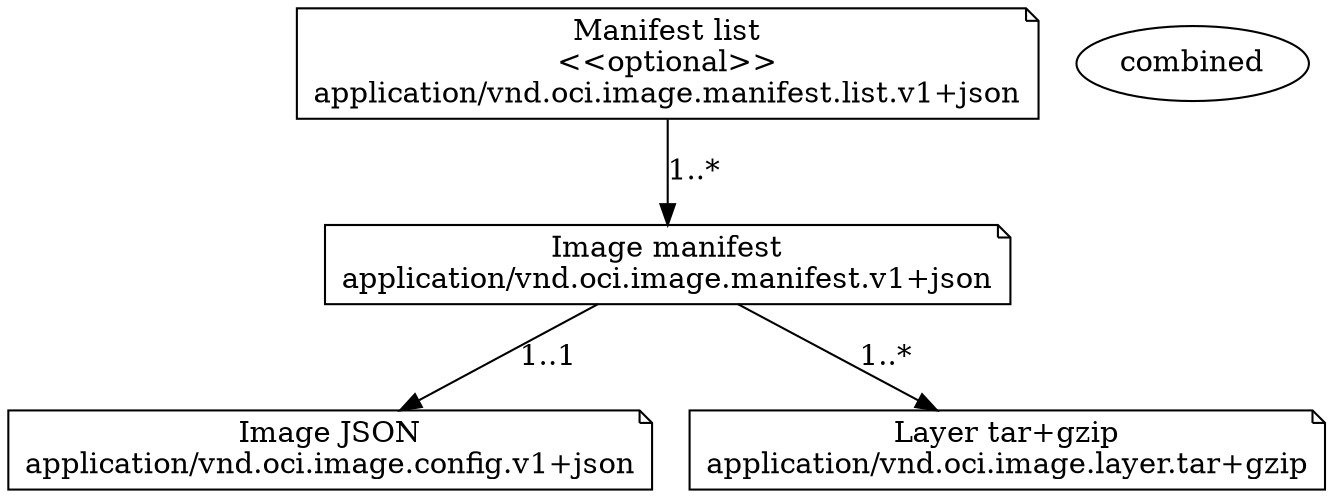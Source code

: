 digraph G {
  {
    manifestList [shape=note, label="Manifest list\n<<optional>>\napplication/vnd.oci.image.manifest.list.v1+json"]
    manifest [shape=note, label="Image manifest\napplication/vnd.oci.image.manifest.v1+json"]
    config [shape=note, label="Image JSON\napplication/vnd.oci.image.config.v1+json"]
    layer [shape=note, label="Layer tar+gzip\napplication/vnd.oci.image.layer.tar+gzip"]
  }

  manifestList -> manifest [label="1..*"]
  manifest -> config [label="1..1"]
  manifest -> layer [label="1..*"]
  combined
}
